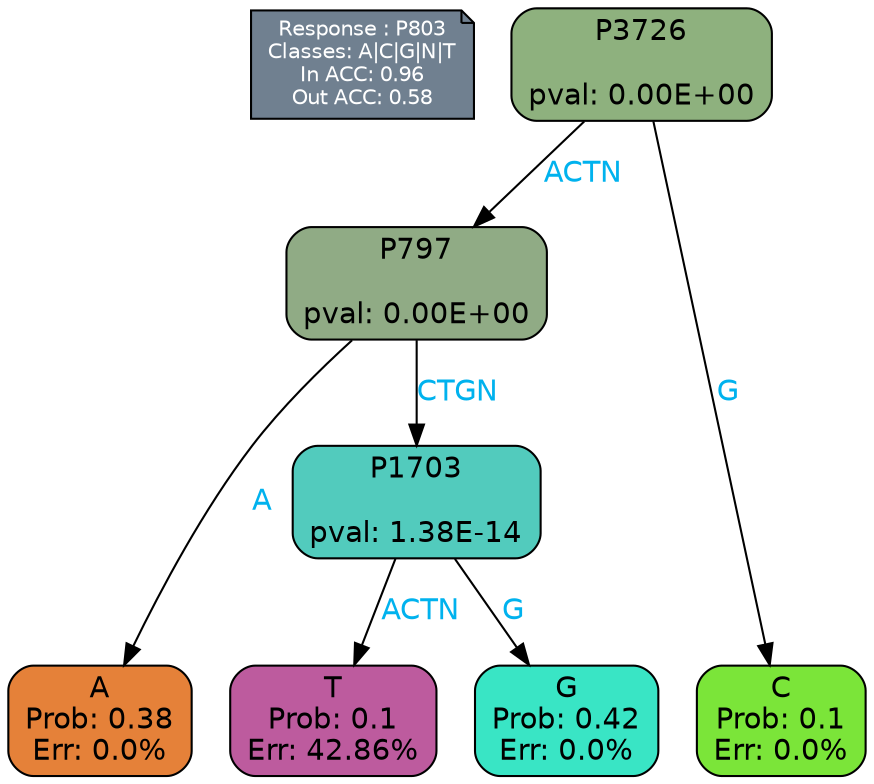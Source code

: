 digraph Tree {
node [shape=box, style="filled, rounded", color="black", fontname=helvetica] ;
graph [ranksep=equally, splines=polylines, bgcolor=transparent, dpi=600] ;
edge [fontname=helvetica] ;
LEGEND [label="Response : P803
Classes: A|C|G|N|T
In ACC: 0.96
Out ACC: 0.58
",shape=note,align=left,style=filled,fillcolor="slategray",fontcolor="white",fontsize=10];1 [label="P3726

pval: 0.00E+00", fillcolor="#8eb17e"] ;
2 [label="P797

pval: 0.00E+00", fillcolor="#90ab85"] ;
3 [label="A
Prob: 0.38
Err: 0.0%", fillcolor="#e58139"] ;
4 [label="P1703

pval: 1.38E-14", fillcolor="#52cbbd"] ;
5 [label="T
Prob: 0.1
Err: 42.86%", fillcolor="#bd5b9e"] ;
6 [label="G
Prob: 0.42
Err: 0.0%", fillcolor="#39e5c5"] ;
7 [label="C
Prob: 0.1
Err: 0.0%", fillcolor="#7be539"] ;
1 -> 2 [label="ACTN",fontcolor=deepskyblue2] ;
1 -> 7 [label="G",fontcolor=deepskyblue2] ;
2 -> 3 [label="A",fontcolor=deepskyblue2] ;
2 -> 4 [label="CTGN",fontcolor=deepskyblue2] ;
4 -> 5 [label="ACTN",fontcolor=deepskyblue2] ;
4 -> 6 [label="G",fontcolor=deepskyblue2] ;
{rank = same; 3;5;6;7;}{rank = same; LEGEND;1;}}